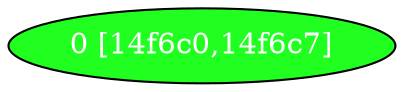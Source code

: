 diGraph libnss3{
	libnss3_0  [style=filled fillcolor="#20FF20" fontcolor="#ffffff" shape=oval label="0 [14f6c0,14f6c7]"]


}